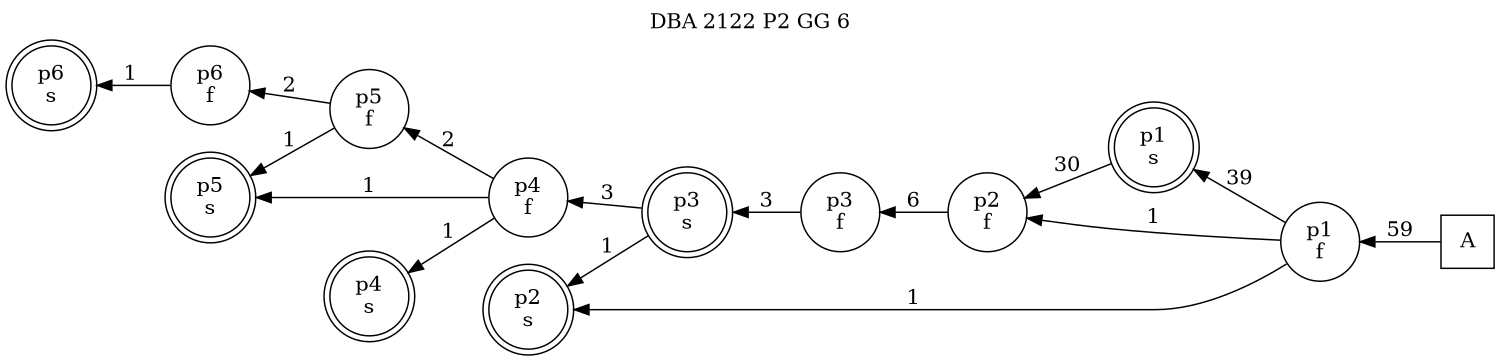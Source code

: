 digraph DBA_2122_P2_GG_6_GOOD {
labelloc="tl"
label= " DBA 2122 P2 GG 6 "
rankdir="RL";
graph [ size=" 10 , 10 !"]

"A" [shape="square" label="A"]
"p1_f" [shape="circle" label="p1
f"]
"p1_s" [shape="doublecircle" label="p1
s"]
"p2_f" [shape="circle" label="p2
f"]
"p3_f" [shape="circle" label="p3
f"]
"p3_s" [shape="doublecircle" label="p3
s"]
"p2_s" [shape="doublecircle" label="p2
s"]
"p4_f" [shape="circle" label="p4
f"]
"p5_f" [shape="circle" label="p5
f"]
"p5_s" [shape="doublecircle" label="p5
s"]
"p4_s" [shape="doublecircle" label="p4
s"]
"p6_f" [shape="circle" label="p6
f"]
"p6_s" [shape="doublecircle" label="p6
s"]
"A" -> "p1_f" [ label=59]
"p1_f" -> "p1_s" [ label=39]
"p1_f" -> "p2_f" [ label=1]
"p1_f" -> "p2_s" [ label=1]
"p1_s" -> "p2_f" [ label=30]
"p2_f" -> "p3_f" [ label=6]
"p3_f" -> "p3_s" [ label=3]
"p3_s" -> "p2_s" [ label=1]
"p3_s" -> "p4_f" [ label=3]
"p4_f" -> "p5_f" [ label=2]
"p4_f" -> "p5_s" [ label=1]
"p4_f" -> "p4_s" [ label=1]
"p5_f" -> "p5_s" [ label=1]
"p5_f" -> "p6_f" [ label=2]
"p6_f" -> "p6_s" [ label=1]
}
